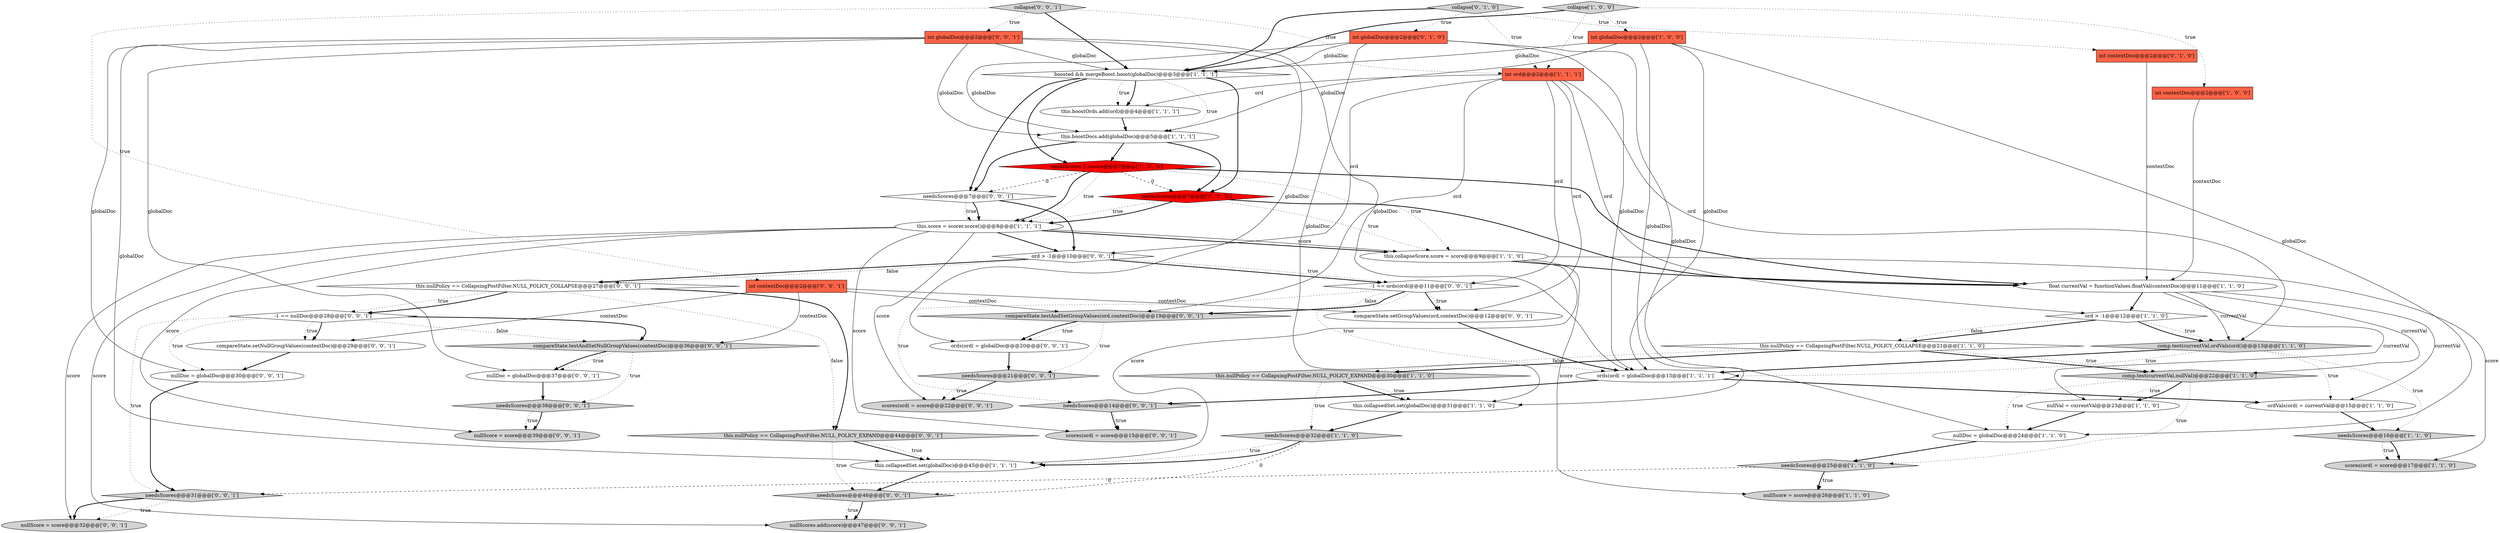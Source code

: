 digraph {
24 [style = filled, label = "boosted && mergeBoost.boost(globalDoc)@@@3@@@['1', '1', '1']", fillcolor = white, shape = diamond image = "AAA0AAABBB1BBB"];
38 [style = filled, label = "compareState.setGroupValues(ord,contextDoc)@@@12@@@['0', '0', '1']", fillcolor = white, shape = ellipse image = "AAA0AAABBB3BBB"];
0 [style = filled, label = "needsScores@@@25@@@['1', '1', '0']", fillcolor = lightgray, shape = diamond image = "AAA0AAABBB1BBB"];
31 [style = filled, label = "nullScore = score@@@39@@@['0', '0', '1']", fillcolor = lightgray, shape = ellipse image = "AAA0AAABBB3BBB"];
4 [style = filled, label = "nullDoc = globalDoc@@@24@@@['1', '1', '0']", fillcolor = white, shape = ellipse image = "AAA0AAABBB1BBB"];
13 [style = filled, label = "int contextDoc@@@2@@@['1', '0', '0']", fillcolor = tomato, shape = box image = "AAA0AAABBB1BBB"];
34 [style = filled, label = "nullDoc = globalDoc@@@37@@@['0', '0', '1']", fillcolor = white, shape = ellipse image = "AAA0AAABBB3BBB"];
23 [style = filled, label = "needsScores@@@16@@@['1', '1', '0']", fillcolor = lightgray, shape = diamond image = "AAA0AAABBB1BBB"];
47 [style = filled, label = "needsScores@@@31@@@['0', '0', '1']", fillcolor = lightgray, shape = diamond image = "AAA0AAABBB3BBB"];
18 [style = filled, label = "ordVals(ord( = currentVal@@@15@@@['1', '1', '0']", fillcolor = white, shape = ellipse image = "AAA0AAABBB1BBB"];
36 [style = filled, label = "this.nullPolicy == CollapsingPostFilter.NULL_POLICY_EXPAND@@@44@@@['0', '0', '1']", fillcolor = lightgray, shape = diamond image = "AAA0AAABBB3BBB"];
11 [style = filled, label = "int globalDoc@@@2@@@['1', '0', '0']", fillcolor = tomato, shape = box image = "AAA0AAABBB1BBB"];
35 [style = filled, label = "scores(ord( = score@@@22@@@['0', '0', '1']", fillcolor = lightgray, shape = ellipse image = "AAA0AAABBB3BBB"];
46 [style = filled, label = "collapse['0', '0', '1']", fillcolor = lightgray, shape = diamond image = "AAA0AAABBB3BBB"];
48 [style = filled, label = "needsScores@@@21@@@['0', '0', '1']", fillcolor = lightgray, shape = diamond image = "AAA0AAABBB3BBB"];
40 [style = filled, label = "-1 == nullDoc@@@28@@@['0', '0', '1']", fillcolor = white, shape = diamond image = "AAA0AAABBB3BBB"];
1 [style = filled, label = "needsScores@@@32@@@['1', '1', '0']", fillcolor = lightgray, shape = diamond image = "AAA0AAABBB1BBB"];
9 [style = filled, label = "this.boostDocs.add(globalDoc)@@@5@@@['1', '1', '1']", fillcolor = white, shape = ellipse image = "AAA0AAABBB1BBB"];
50 [style = filled, label = "needsScores@@@46@@@['0', '0', '1']", fillcolor = lightgray, shape = diamond image = "AAA0AAABBB3BBB"];
42 [style = filled, label = "ord > -1@@@10@@@['0', '0', '1']", fillcolor = white, shape = diamond image = "AAA0AAABBB3BBB"];
16 [style = filled, label = "ords(ord( = globalDoc@@@13@@@['1', '1', '1']", fillcolor = white, shape = ellipse image = "AAA0AAABBB1BBB"];
55 [style = filled, label = "needsScores@@@14@@@['0', '0', '1']", fillcolor = lightgray, shape = diamond image = "AAA0AAABBB3BBB"];
56 [style = filled, label = "needsScores@@@38@@@['0', '0', '1']", fillcolor = lightgray, shape = diamond image = "AAA0AAABBB3BBB"];
39 [style = filled, label = "needsScores@@@7@@@['0', '0', '1']", fillcolor = white, shape = diamond image = "AAA0AAABBB3BBB"];
10 [style = filled, label = "float currentVal = functionValues.floatVal(contextDoc)@@@11@@@['1', '1', '0']", fillcolor = white, shape = ellipse image = "AAA0AAABBB1BBB"];
51 [style = filled, label = "nullScores.add(score)@@@47@@@['0', '0', '1']", fillcolor = lightgray, shape = ellipse image = "AAA0AAABBB3BBB"];
26 [style = filled, label = "scores(ord( = score@@@17@@@['1', '1', '0']", fillcolor = lightgray, shape = ellipse image = "AAA0AAABBB1BBB"];
49 [style = filled, label = "nullScore = score@@@32@@@['0', '0', '1']", fillcolor = lightgray, shape = ellipse image = "AAA0AAABBB3BBB"];
32 [style = filled, label = "compareState.setNullGroupValues(contextDoc)@@@29@@@['0', '0', '1']", fillcolor = white, shape = ellipse image = "AAA0AAABBB3BBB"];
33 [style = filled, label = "scores(ord( = score@@@15@@@['0', '0', '1']", fillcolor = lightgray, shape = ellipse image = "AAA0AAABBB3BBB"];
8 [style = filled, label = "comp.test(currentVal,nullVal)@@@22@@@['1', '1', '0']", fillcolor = lightgray, shape = diamond image = "AAA0AAABBB1BBB"];
37 [style = filled, label = "ords(ord( = globalDoc@@@20@@@['0', '0', '1']", fillcolor = white, shape = ellipse image = "AAA0AAABBB3BBB"];
12 [style = filled, label = "ord > -1@@@12@@@['1', '1', '0']", fillcolor = white, shape = diamond image = "AAA0AAABBB1BBB"];
15 [style = filled, label = "this.boostOrds.add(ord)@@@4@@@['1', '1', '1']", fillcolor = white, shape = ellipse image = "AAA0AAABBB1BBB"];
17 [style = filled, label = "nullVal = currentVal@@@23@@@['1', '1', '0']", fillcolor = white, shape = ellipse image = "AAA0AAABBB1BBB"];
43 [style = filled, label = "int contextDoc@@@2@@@['0', '0', '1']", fillcolor = tomato, shape = box image = "AAA0AAABBB3BBB"];
3 [style = filled, label = "comp.test(currentVal,ordVals(ord()@@@13@@@['1', '1', '0']", fillcolor = lightgray, shape = diamond image = "AAA0AAABBB1BBB"];
45 [style = filled, label = "compareState.testAndSetGroupValues(ord,contextDoc)@@@19@@@['0', '0', '1']", fillcolor = lightgray, shape = diamond image = "AAA0AAABBB3BBB"];
7 [style = filled, label = "this.collapseScore.score = score@@@9@@@['1', '1', '0']", fillcolor = white, shape = ellipse image = "AAA0AAABBB1BBB"];
2 [style = filled, label = "this.collapsedSet.set(globalDoc)@@@31@@@['1', '1', '0']", fillcolor = white, shape = ellipse image = "AAA0AAABBB1BBB"];
41 [style = filled, label = "this.nullPolicy == CollapsingPostFilter.NULL_POLICY_COLLAPSE@@@27@@@['0', '0', '1']", fillcolor = white, shape = diamond image = "AAA0AAABBB3BBB"];
28 [style = filled, label = "int globalDoc@@@2@@@['0', '1', '0']", fillcolor = tomato, shape = box image = "AAA0AAABBB2BBB"];
54 [style = filled, label = "nullDoc = globalDoc@@@30@@@['0', '0', '1']", fillcolor = white, shape = ellipse image = "AAA0AAABBB3BBB"];
29 [style = filled, label = "collapse['0', '1', '0']", fillcolor = lightgray, shape = diamond image = "AAA0AAABBB2BBB"];
5 [style = filled, label = "this.collapsedSet.set(globalDoc)@@@45@@@['1', '1', '1']", fillcolor = white, shape = ellipse image = "AAA0AAABBB1BBB"];
14 [style = filled, label = "int ord@@@2@@@['1', '1', '1']", fillcolor = tomato, shape = box image = "AAA0AAABBB1BBB"];
19 [style = filled, label = "this.nullPolicy == CollapsingPostFilter.NULL_POLICY_EXPAND@@@30@@@['1', '1', '0']", fillcolor = lightgray, shape = diamond image = "AAA0AAABBB1BBB"];
27 [style = filled, label = "int contextDoc@@@2@@@['0', '1', '0']", fillcolor = tomato, shape = box image = "AAA0AAABBB2BBB"];
30 [style = filled, label = "needsScores@@@7@@@['0', '1', '0']", fillcolor = red, shape = diamond image = "AAA1AAABBB2BBB"];
20 [style = filled, label = "this.nullPolicy == CollapsingPostFilter.NULL_POLICY_COLLAPSE@@@21@@@['1', '1', '0']", fillcolor = white, shape = diamond image = "AAA0AAABBB1BBB"];
21 [style = filled, label = "nullScore = score@@@26@@@['1', '1', '0']", fillcolor = lightgray, shape = ellipse image = "AAA0AAABBB1BBB"];
44 [style = filled, label = "int globalDoc@@@2@@@['0', '0', '1']", fillcolor = tomato, shape = box image = "AAA0AAABBB3BBB"];
52 [style = filled, label = "compareState.testAndSetNullGroupValues(contextDoc)@@@36@@@['0', '0', '1']", fillcolor = lightgray, shape = diamond image = "AAA0AAABBB3BBB"];
53 [style = filled, label = "-1 == ords(ord(@@@11@@@['0', '0', '1']", fillcolor = white, shape = diamond image = "AAA0AAABBB3BBB"];
22 [style = filled, label = "this.score = scorer.score()@@@8@@@['1', '1', '1']", fillcolor = white, shape = ellipse image = "AAA0AAABBB1BBB"];
25 [style = filled, label = "collapse['1', '0', '0']", fillcolor = lightgray, shape = diamond image = "AAA0AAABBB1BBB"];
6 [style = filled, label = "needsScores || cscore@@@7@@@['1', '0', '0']", fillcolor = red, shape = diamond image = "AAA1AAABBB1BBB"];
1->5 [style = bold, label=""];
43->38 [style = solid, label="contextDoc"];
42->53 [style = bold, label=""];
42->41 [style = bold, label=""];
39->22 [style = dotted, label="true"];
16->55 [style = bold, label=""];
6->22 [style = bold, label=""];
53->16 [style = dotted, label="true"];
53->45 [style = dotted, label="false"];
24->39 [style = bold, label=""];
14->3 [style = solid, label="ord"];
40->32 [style = dotted, label="true"];
0->47 [style = dashed, label="0"];
48->35 [style = bold, label=""];
14->42 [style = solid, label="ord"];
3->16 [style = bold, label=""];
25->11 [style = dotted, label="true"];
8->4 [style = dotted, label="true"];
53->55 [style = dotted, label="true"];
9->6 [style = bold, label=""];
24->30 [style = bold, label=""];
28->24 [style = solid, label="globalDoc"];
47->49 [style = bold, label=""];
22->51 [style = solid, label="score"];
41->40 [style = dotted, label="true"];
0->21 [style = dotted, label="true"];
29->14 [style = dotted, label="true"];
10->12 [style = bold, label=""];
37->48 [style = bold, label=""];
8->0 [style = dotted, label="true"];
56->31 [style = dotted, label="true"];
53->38 [style = bold, label=""];
44->37 [style = solid, label="globalDoc"];
11->9 [style = solid, label="globalDoc"];
43->32 [style = solid, label="contextDoc"];
10->3 [style = solid, label="currentVal"];
12->3 [style = dotted, label="true"];
9->39 [style = bold, label=""];
30->7 [style = dotted, label="true"];
40->52 [style = bold, label=""];
46->24 [style = bold, label=""];
8->17 [style = dotted, label="true"];
14->12 [style = solid, label="ord"];
50->51 [style = dotted, label="true"];
0->21 [style = bold, label=""];
19->2 [style = bold, label=""];
28->9 [style = solid, label="globalDoc"];
22->7 [style = bold, label=""];
44->34 [style = solid, label="globalDoc"];
4->0 [style = bold, label=""];
39->22 [style = bold, label=""];
47->49 [style = dotted, label="true"];
8->17 [style = bold, label=""];
40->52 [style = dotted, label="false"];
25->24 [style = bold, label=""];
20->8 [style = bold, label=""];
45->48 [style = dotted, label="true"];
40->47 [style = dotted, label="true"];
15->9 [style = bold, label=""];
53->38 [style = dotted, label="true"];
3->18 [style = dotted, label="true"];
30->10 [style = bold, label=""];
6->7 [style = dotted, label="true"];
14->38 [style = solid, label="ord"];
44->9 [style = solid, label="globalDoc"];
10->18 [style = solid, label="currentVal"];
20->19 [style = bold, label=""];
39->42 [style = bold, label=""];
10->8 [style = solid, label="currentVal"];
3->23 [style = dotted, label="true"];
22->42 [style = bold, label=""];
19->1 [style = dotted, label="true"];
16->18 [style = bold, label=""];
18->23 [style = bold, label=""];
56->31 [style = bold, label=""];
2->1 [style = bold, label=""];
42->41 [style = dotted, label="false"];
28->4 [style = solid, label="globalDoc"];
38->16 [style = bold, label=""];
12->20 [style = bold, label=""];
52->56 [style = dotted, label="true"];
6->22 [style = dotted, label="true"];
22->33 [style = solid, label="score"];
25->13 [style = dotted, label="true"];
11->4 [style = solid, label="globalDoc"];
7->21 [style = solid, label="score"];
22->35 [style = solid, label="score"];
42->53 [style = dotted, label="true"];
44->54 [style = solid, label="globalDoc"];
34->56 [style = bold, label=""];
40->54 [style = dotted, label="true"];
28->2 [style = solid, label="globalDoc"];
55->33 [style = dotted, label="true"];
41->36 [style = bold, label=""];
14->15 [style = solid, label="ord"];
29->28 [style = dotted, label="true"];
7->5 [style = solid, label="score"];
41->40 [style = bold, label=""];
14->53 [style = solid, label="ord"];
6->10 [style = bold, label=""];
40->32 [style = bold, label=""];
48->35 [style = dotted, label="true"];
36->5 [style = bold, label=""];
43->52 [style = solid, label="contextDoc"];
12->3 [style = bold, label=""];
28->16 [style = solid, label="globalDoc"];
11->2 [style = solid, label="globalDoc"];
17->4 [style = bold, label=""];
1->50 [style = dashed, label="0"];
36->50 [style = dotted, label="true"];
24->15 [style = bold, label=""];
11->16 [style = solid, label="globalDoc"];
11->24 [style = solid, label="globalDoc"];
43->45 [style = solid, label="contextDoc"];
30->22 [style = bold, label=""];
27->10 [style = solid, label="contextDoc"];
46->14 [style = dotted, label="true"];
52->34 [style = dotted, label="true"];
19->2 [style = dotted, label="true"];
22->31 [style = solid, label="score"];
29->27 [style = dotted, label="true"];
44->24 [style = solid, label="globalDoc"];
20->8 [style = dotted, label="true"];
45->37 [style = dotted, label="true"];
7->10 [style = bold, label=""];
23->26 [style = bold, label=""];
24->9 [style = dotted, label="true"];
10->17 [style = solid, label="currentVal"];
22->7 [style = solid, label="score"];
46->44 [style = dotted, label="true"];
25->14 [style = dotted, label="true"];
9->30 [style = bold, label=""];
52->34 [style = bold, label=""];
44->16 [style = solid, label="globalDoc"];
53->45 [style = bold, label=""];
14->45 [style = solid, label="ord"];
12->20 [style = dotted, label="false"];
7->26 [style = solid, label="score"];
54->47 [style = bold, label=""];
23->26 [style = dotted, label="true"];
22->49 [style = solid, label="score"];
41->36 [style = dotted, label="false"];
55->33 [style = bold, label=""];
50->51 [style = bold, label=""];
44->5 [style = solid, label="globalDoc"];
24->15 [style = dotted, label="true"];
6->30 [style = dashed, label="0"];
45->37 [style = bold, label=""];
32->54 [style = bold, label=""];
20->19 [style = dotted, label="false"];
36->5 [style = dotted, label="true"];
5->50 [style = bold, label=""];
30->22 [style = dotted, label="true"];
24->6 [style = bold, label=""];
29->24 [style = bold, label=""];
1->5 [style = dotted, label="true"];
3->16 [style = dotted, label="true"];
6->39 [style = dashed, label="0"];
46->43 [style = dotted, label="true"];
13->10 [style = solid, label="contextDoc"];
}
